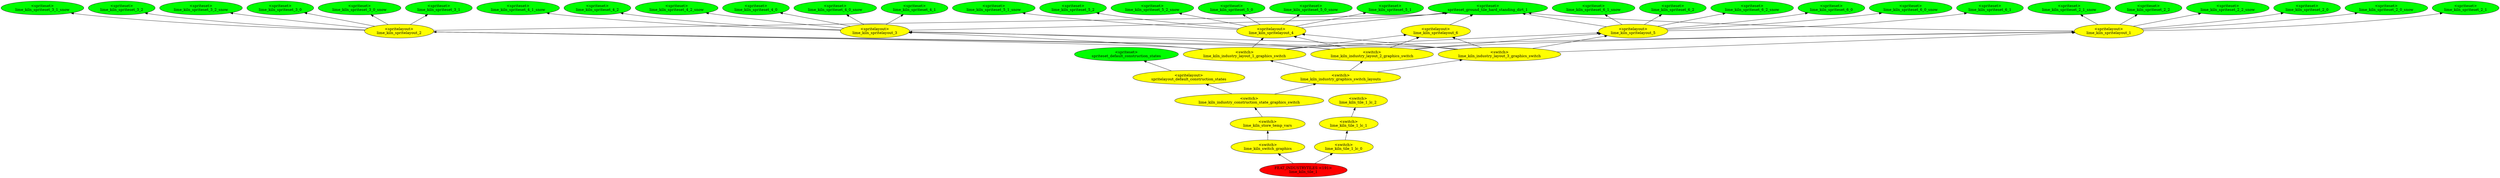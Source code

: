 digraph {
rankdir="BT"
spriteset_default_construction_states [fillcolor=green style="filled" label="<spriteset>\nspriteset_default_construction_states"]
spritelayout_default_construction_states [fillcolor=yellow style="filled" label="<spritelayout>\nspritelayout_default_construction_states"]
spriteset_ground_tile_hard_standing_dirt_1 [fillcolor=green style="filled" label="<spriteset>\nspriteset_ground_tile_hard_standing_dirt_1"]
lime_kiln_spriteset_2_0 [fillcolor=green style="filled" label="<spriteset>\nlime_kiln_spriteset_2_0"]
lime_kiln_spriteset_2_0_snow [fillcolor=green style="filled" label="<spriteset>\nlime_kiln_spriteset_2_0_snow"]
lime_kiln_spriteset_2_1 [fillcolor=green style="filled" label="<spriteset>\nlime_kiln_spriteset_2_1"]
lime_kiln_spriteset_2_1_snow [fillcolor=green style="filled" label="<spriteset>\nlime_kiln_spriteset_2_1_snow"]
lime_kiln_spriteset_2_2 [fillcolor=green style="filled" label="<spriteset>\nlime_kiln_spriteset_2_2"]
lime_kiln_spriteset_2_2_snow [fillcolor=green style="filled" label="<spriteset>\nlime_kiln_spriteset_2_2_snow"]
lime_kiln_spriteset_3_0 [fillcolor=green style="filled" label="<spriteset>\nlime_kiln_spriteset_3_0"]
lime_kiln_spriteset_3_0_snow [fillcolor=green style="filled" label="<spriteset>\nlime_kiln_spriteset_3_0_snow"]
lime_kiln_spriteset_3_1 [fillcolor=green style="filled" label="<spriteset>\nlime_kiln_spriteset_3_1"]
lime_kiln_spriteset_3_1_snow [fillcolor=green style="filled" label="<spriteset>\nlime_kiln_spriteset_3_1_snow"]
lime_kiln_spriteset_3_2 [fillcolor=green style="filled" label="<spriteset>\nlime_kiln_spriteset_3_2"]
lime_kiln_spriteset_3_2_snow [fillcolor=green style="filled" label="<spriteset>\nlime_kiln_spriteset_3_2_snow"]
lime_kiln_spriteset_4_0 [fillcolor=green style="filled" label="<spriteset>\nlime_kiln_spriteset_4_0"]
lime_kiln_spriteset_4_0_snow [fillcolor=green style="filled" label="<spriteset>\nlime_kiln_spriteset_4_0_snow"]
lime_kiln_spriteset_4_1 [fillcolor=green style="filled" label="<spriteset>\nlime_kiln_spriteset_4_1"]
lime_kiln_spriteset_4_1_snow [fillcolor=green style="filled" label="<spriteset>\nlime_kiln_spriteset_4_1_snow"]
lime_kiln_spriteset_4_2 [fillcolor=green style="filled" label="<spriteset>\nlime_kiln_spriteset_4_2"]
lime_kiln_spriteset_4_2_snow [fillcolor=green style="filled" label="<spriteset>\nlime_kiln_spriteset_4_2_snow"]
lime_kiln_spriteset_5_0 [fillcolor=green style="filled" label="<spriteset>\nlime_kiln_spriteset_5_0"]
lime_kiln_spriteset_5_0_snow [fillcolor=green style="filled" label="<spriteset>\nlime_kiln_spriteset_5_0_snow"]
lime_kiln_spriteset_5_1 [fillcolor=green style="filled" label="<spriteset>\nlime_kiln_spriteset_5_1"]
lime_kiln_spriteset_5_1_snow [fillcolor=green style="filled" label="<spriteset>\nlime_kiln_spriteset_5_1_snow"]
lime_kiln_spriteset_5_2 [fillcolor=green style="filled" label="<spriteset>\nlime_kiln_spriteset_5_2"]
lime_kiln_spriteset_5_2_snow [fillcolor=green style="filled" label="<spriteset>\nlime_kiln_spriteset_5_2_snow"]
lime_kiln_spriteset_6_0 [fillcolor=green style="filled" label="<spriteset>\nlime_kiln_spriteset_6_0"]
lime_kiln_spriteset_6_0_snow [fillcolor=green style="filled" label="<spriteset>\nlime_kiln_spriteset_6_0_snow"]
lime_kiln_spriteset_6_1 [fillcolor=green style="filled" label="<spriteset>\nlime_kiln_spriteset_6_1"]
lime_kiln_spriteset_6_1_snow [fillcolor=green style="filled" label="<spriteset>\nlime_kiln_spriteset_6_1_snow"]
lime_kiln_spriteset_6_2 [fillcolor=green style="filled" label="<spriteset>\nlime_kiln_spriteset_6_2"]
lime_kiln_spriteset_6_2_snow [fillcolor=green style="filled" label="<spriteset>\nlime_kiln_spriteset_6_2_snow"]
lime_kiln_spritelayout_1 [fillcolor=yellow style="filled" label="<spritelayout>\nlime_kiln_spritelayout_1"]
lime_kiln_spritelayout_2 [fillcolor=yellow style="filled" label="<spritelayout>\nlime_kiln_spritelayout_2"]
lime_kiln_spritelayout_3 [fillcolor=yellow style="filled" label="<spritelayout>\nlime_kiln_spritelayout_3"]
lime_kiln_spritelayout_4 [fillcolor=yellow style="filled" label="<spritelayout>\nlime_kiln_spritelayout_4"]
lime_kiln_spritelayout_5 [fillcolor=yellow style="filled" label="<spritelayout>\nlime_kiln_spritelayout_5"]
lime_kiln_spritelayout_6 [fillcolor=yellow style="filled" label="<spritelayout>\nlime_kiln_spritelayout_6"]
lime_kiln_industry_layout_1_graphics_switch [fillcolor=yellow style="filled" label="<switch>\nlime_kiln_industry_layout_1_graphics_switch"]
lime_kiln_industry_layout_2_graphics_switch [fillcolor=yellow style="filled" label="<switch>\nlime_kiln_industry_layout_2_graphics_switch"]
lime_kiln_industry_layout_3_graphics_switch [fillcolor=yellow style="filled" label="<switch>\nlime_kiln_industry_layout_3_graphics_switch"]
lime_kiln_industry_graphics_switch_layouts [fillcolor=yellow style="filled" label="<switch>\nlime_kiln_industry_graphics_switch_layouts"]
lime_kiln_industry_construction_state_graphics_switch [fillcolor=yellow style="filled" label="<switch>\nlime_kiln_industry_construction_state_graphics_switch"]
lime_kiln_store_temp_vars [fillcolor=yellow style="filled" label="<switch>\nlime_kiln_store_temp_vars"]
lime_kiln_switch_graphics [fillcolor=yellow style="filled" label="<switch>\nlime_kiln_switch_graphics"]
lime_kiln_tile_1_lc_2 [fillcolor=yellow style="filled" label="<switch>\nlime_kiln_tile_1_lc_2"]
lime_kiln_tile_1_lc_1 [fillcolor=yellow style="filled" label="<switch>\nlime_kiln_tile_1_lc_1"]
lime_kiln_tile_1_lc_0 [fillcolor=yellow style="filled" label="<switch>\nlime_kiln_tile_1_lc_0"]
lime_kiln_tile_1 [fillcolor=red style="filled" label="FEAT_INDUSTRYTILES <191>\nlime_kiln_tile_1"]
lime_kiln_industry_layout_2_graphics_switch->lime_kiln_spritelayout_1
lime_kiln_spritelayout_4->lime_kiln_spriteset_5_0
lime_kiln_industry_graphics_switch_layouts->lime_kiln_industry_layout_3_graphics_switch
lime_kiln_industry_layout_2_graphics_switch->lime_kiln_spritelayout_6
lime_kiln_industry_layout_3_graphics_switch->lime_kiln_spritelayout_4
lime_kiln_tile_1_lc_1->lime_kiln_tile_1_lc_2
lime_kiln_spritelayout_5->lime_kiln_spriteset_6_2
lime_kiln_industry_layout_3_graphics_switch->lime_kiln_spritelayout_5
lime_kiln_industry_layout_1_graphics_switch->lime_kiln_spritelayout_4
lime_kiln_spritelayout_5->lime_kiln_spriteset_6_2_snow
lime_kiln_spritelayout_3->lime_kiln_spriteset_4_0_snow
lime_kiln_industry_layout_1_graphics_switch->lime_kiln_spritelayout_2
lime_kiln_spritelayout_2->lime_kiln_spriteset_3_2_snow
lime_kiln_switch_graphics->lime_kiln_store_temp_vars
lime_kiln_spritelayout_1->lime_kiln_spriteset_2_1_snow
lime_kiln_spritelayout_2->lime_kiln_spriteset_3_0_snow
lime_kiln_spritelayout_4->lime_kiln_spriteset_5_1
lime_kiln_spritelayout_4->spriteset_ground_tile_hard_standing_dirt_1
lime_kiln_industry_construction_state_graphics_switch->lime_kiln_industry_graphics_switch_layouts
lime_kiln_spritelayout_4->lime_kiln_spriteset_5_0_snow
lime_kiln_store_temp_vars->lime_kiln_industry_construction_state_graphics_switch
lime_kiln_spritelayout_4->lime_kiln_spriteset_5_1_snow
lime_kiln_spritelayout_2->spriteset_ground_tile_hard_standing_dirt_1
lime_kiln_spritelayout_2->lime_kiln_spriteset_3_0
lime_kiln_spritelayout_1->lime_kiln_spriteset_2_1
lime_kiln_spritelayout_5->lime_kiln_spriteset_6_1_snow
lime_kiln_tile_1->lime_kiln_tile_1_lc_0
lime_kiln_spritelayout_1->lime_kiln_spriteset_2_2
lime_kiln_spritelayout_1->lime_kiln_spriteset_2_0
lime_kiln_industry_layout_2_graphics_switch->lime_kiln_spritelayout_5
lime_kiln_industry_layout_3_graphics_switch->lime_kiln_spritelayout_3
lime_kiln_spritelayout_3->lime_kiln_spriteset_4_2
lime_kiln_spritelayout_1->lime_kiln_spriteset_2_2_snow
lime_kiln_industry_layout_2_graphics_switch->lime_kiln_spritelayout_3
lime_kiln_spritelayout_1->spriteset_ground_tile_hard_standing_dirt_1
lime_kiln_spritelayout_2->lime_kiln_spriteset_3_1_snow
lime_kiln_spritelayout_5->lime_kiln_spriteset_6_0_snow
lime_kiln_spritelayout_5->spriteset_ground_tile_hard_standing_dirt_1
lime_kiln_spritelayout_4->lime_kiln_spriteset_5_2_snow
lime_kiln_spritelayout_3->lime_kiln_spriteset_4_1_snow
lime_kiln_industry_graphics_switch_layouts->lime_kiln_industry_layout_2_graphics_switch
lime_kiln_industry_layout_2_graphics_switch->lime_kiln_spritelayout_2
lime_kiln_industry_graphics_switch_layouts->lime_kiln_industry_layout_1_graphics_switch
lime_kiln_spritelayout_3->spriteset_ground_tile_hard_standing_dirt_1
lime_kiln_spritelayout_1->lime_kiln_spriteset_2_0_snow
lime_kiln_industry_layout_3_graphics_switch->lime_kiln_spritelayout_2
lime_kiln_industry_construction_state_graphics_switch->spritelayout_default_construction_states
lime_kiln_tile_1_lc_0->lime_kiln_tile_1_lc_1
lime_kiln_spritelayout_4->lime_kiln_spriteset_5_2
lime_kiln_spritelayout_2->lime_kiln_spriteset_3_2
lime_kiln_industry_layout_1_graphics_switch->lime_kiln_spritelayout_1
lime_kiln_industry_layout_1_graphics_switch->lime_kiln_spritelayout_6
spritelayout_default_construction_states->spriteset_default_construction_states
lime_kiln_spritelayout_5->lime_kiln_spriteset_6_0
lime_kiln_spritelayout_6->spriteset_ground_tile_hard_standing_dirt_1
lime_kiln_spritelayout_5->lime_kiln_spriteset_6_1
lime_kiln_industry_layout_3_graphics_switch->lime_kiln_spritelayout_6
lime_kiln_industry_layout_2_graphics_switch->lime_kiln_spritelayout_4
lime_kiln_tile_1->lime_kiln_switch_graphics
lime_kiln_industry_layout_1_graphics_switch->lime_kiln_spritelayout_5
lime_kiln_industry_layout_3_graphics_switch->lime_kiln_spritelayout_1
lime_kiln_spritelayout_2->lime_kiln_spriteset_3_1
lime_kiln_industry_layout_1_graphics_switch->lime_kiln_spritelayout_3
lime_kiln_spritelayout_3->lime_kiln_spriteset_4_2_snow
lime_kiln_spritelayout_3->lime_kiln_spriteset_4_0
lime_kiln_spritelayout_3->lime_kiln_spriteset_4_1
}
